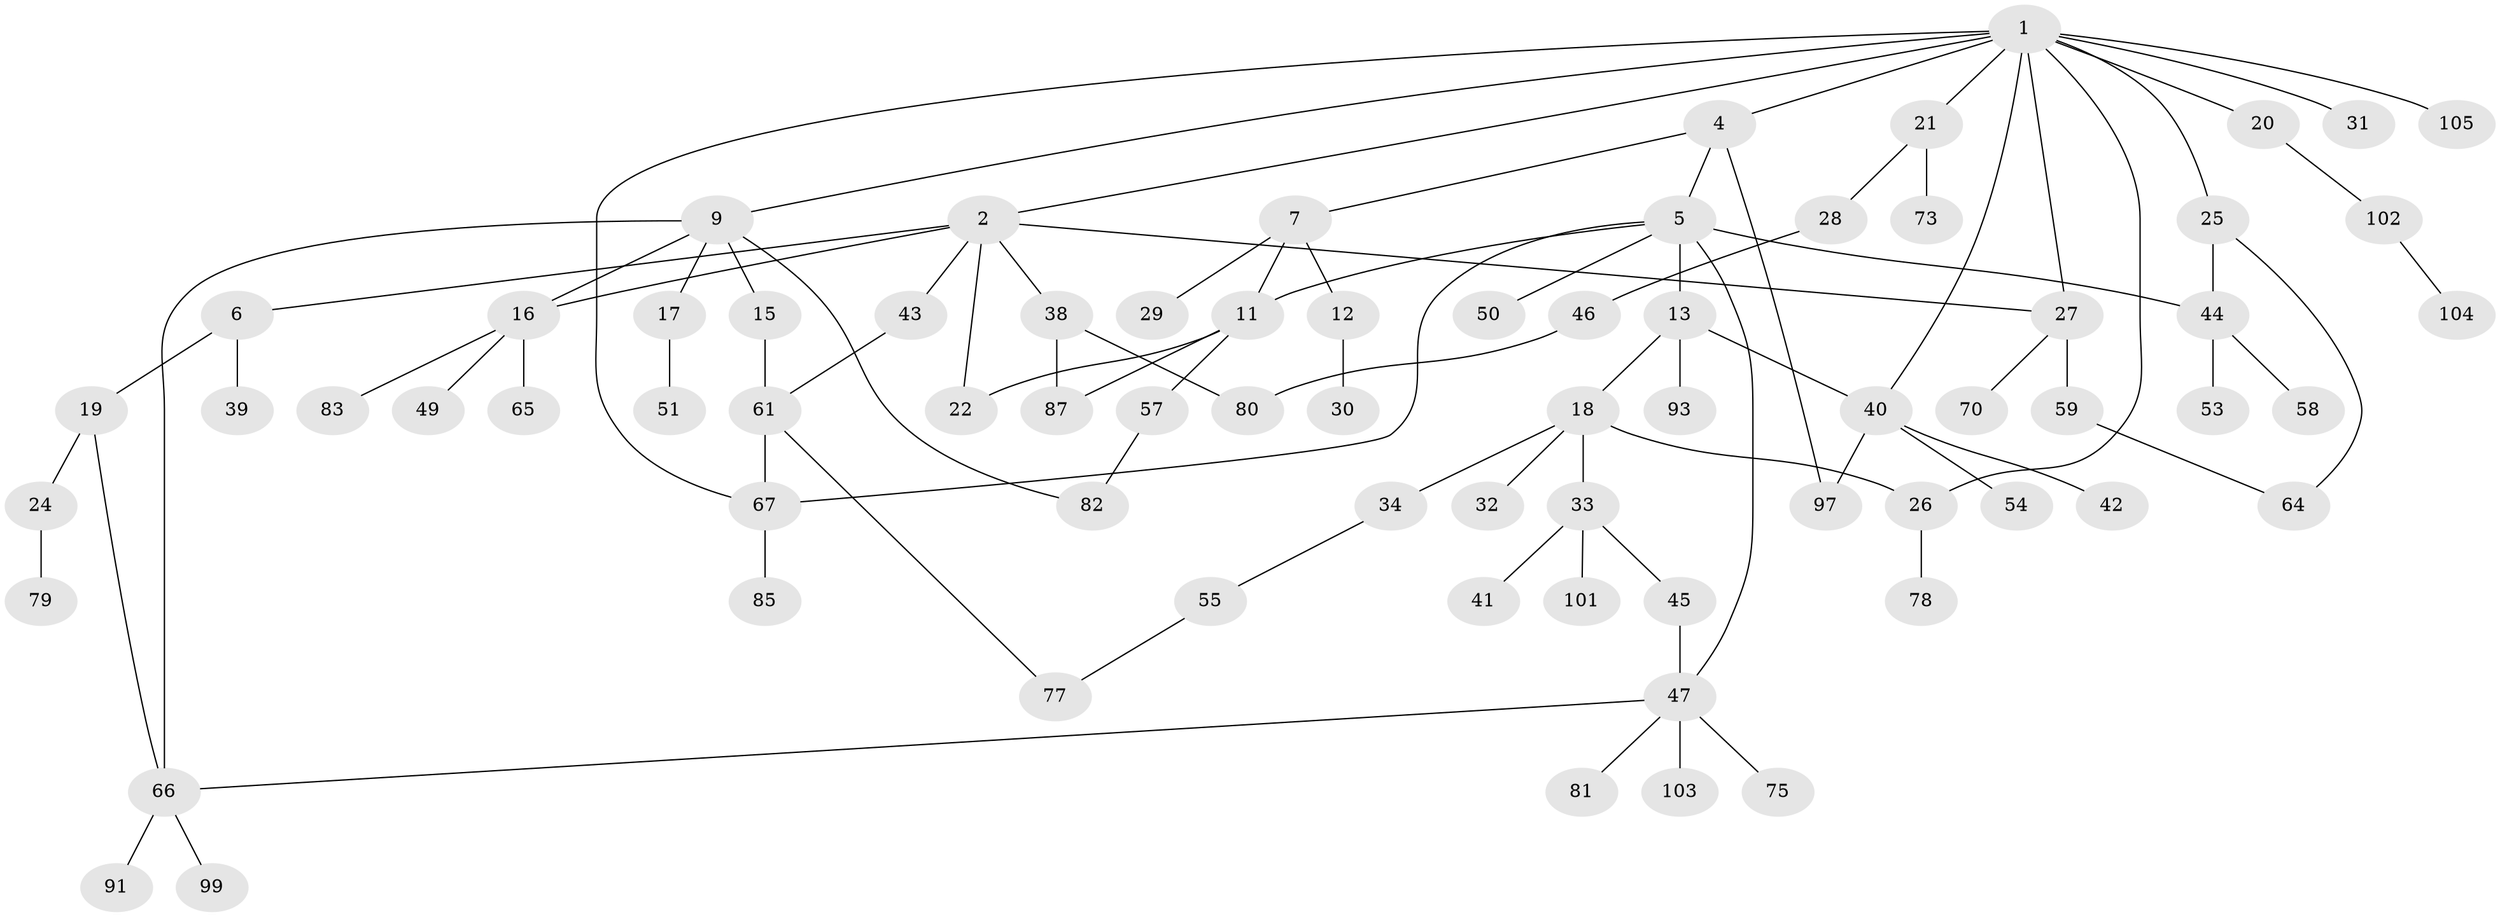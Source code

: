 // original degree distribution, {9: 0.009433962264150943, 5: 0.05660377358490566, 4: 0.12264150943396226, 6: 0.02830188679245283, 3: 0.1509433962264151, 2: 0.24528301886792453, 1: 0.3867924528301887}
// Generated by graph-tools (version 1.1) at 2025/10/02/27/25 16:10:52]
// undirected, 74 vertices, 92 edges
graph export_dot {
graph [start="1"]
  node [color=gray90,style=filled];
  1 [super="+8"];
  2 [super="+3"];
  4 [super="+36"];
  5 [super="+10"];
  6;
  7 [super="+90"];
  9 [super="+14"];
  11 [super="+56"];
  12 [super="+37"];
  13;
  15;
  16 [super="+48"];
  17 [super="+23"];
  18;
  19;
  20 [super="+35"];
  21 [super="+62"];
  22 [super="+96"];
  24;
  25 [super="+72"];
  26 [super="+100"];
  27;
  28;
  29;
  30;
  31 [super="+52"];
  32 [super="+69"];
  33 [super="+60"];
  34 [super="+88"];
  38;
  39;
  40 [super="+92"];
  41;
  42;
  43 [super="+94"];
  44 [super="+106"];
  45 [super="+76"];
  46;
  47 [super="+63"];
  49 [super="+74"];
  50;
  51;
  53;
  54;
  55;
  57 [super="+89"];
  58;
  59 [super="+84"];
  61;
  64;
  65;
  66 [super="+68"];
  67 [super="+86"];
  70 [super="+71"];
  73;
  75;
  77 [super="+95"];
  78;
  79;
  80 [super="+98"];
  81;
  82;
  83;
  85;
  87;
  91;
  93;
  97;
  99;
  101;
  102;
  103;
  104;
  105;
  1 -- 2;
  1 -- 4;
  1 -- 9;
  1 -- 20;
  1 -- 21;
  1 -- 67;
  1 -- 105;
  1 -- 27;
  1 -- 40;
  1 -- 25;
  1 -- 26;
  1 -- 31;
  2 -- 22;
  2 -- 38;
  2 -- 43;
  2 -- 16;
  2 -- 27;
  2 -- 6;
  4 -- 5;
  4 -- 7;
  4 -- 97;
  5 -- 11;
  5 -- 50;
  5 -- 67;
  5 -- 44;
  5 -- 13;
  5 -- 47;
  6 -- 19;
  6 -- 39;
  7 -- 12;
  7 -- 29;
  7 -- 11;
  9 -- 15;
  9 -- 16;
  9 -- 66;
  9 -- 82;
  9 -- 17;
  11 -- 57;
  11 -- 87;
  11 -- 22;
  12 -- 30;
  13 -- 18;
  13 -- 93;
  13 -- 40;
  15 -- 61;
  16 -- 65 [weight=2];
  16 -- 49;
  16 -- 83;
  17 -- 51;
  18 -- 26;
  18 -- 32;
  18 -- 33;
  18 -- 34;
  19 -- 24;
  19 -- 66;
  20 -- 102;
  21 -- 28;
  21 -- 73;
  24 -- 79;
  25 -- 44;
  25 -- 64;
  26 -- 78;
  27 -- 59;
  27 -- 70;
  28 -- 46;
  33 -- 41;
  33 -- 45;
  33 -- 101;
  34 -- 55;
  38 -- 80;
  38 -- 87;
  40 -- 42;
  40 -- 54;
  40 -- 97;
  43 -- 61;
  44 -- 53;
  44 -- 58;
  45 -- 47;
  46 -- 80;
  47 -- 81;
  47 -- 66;
  47 -- 103;
  47 -- 75;
  55 -- 77;
  57 -- 82;
  59 -- 64;
  61 -- 77;
  61 -- 67;
  66 -- 91;
  66 -- 99;
  67 -- 85;
  102 -- 104;
}
